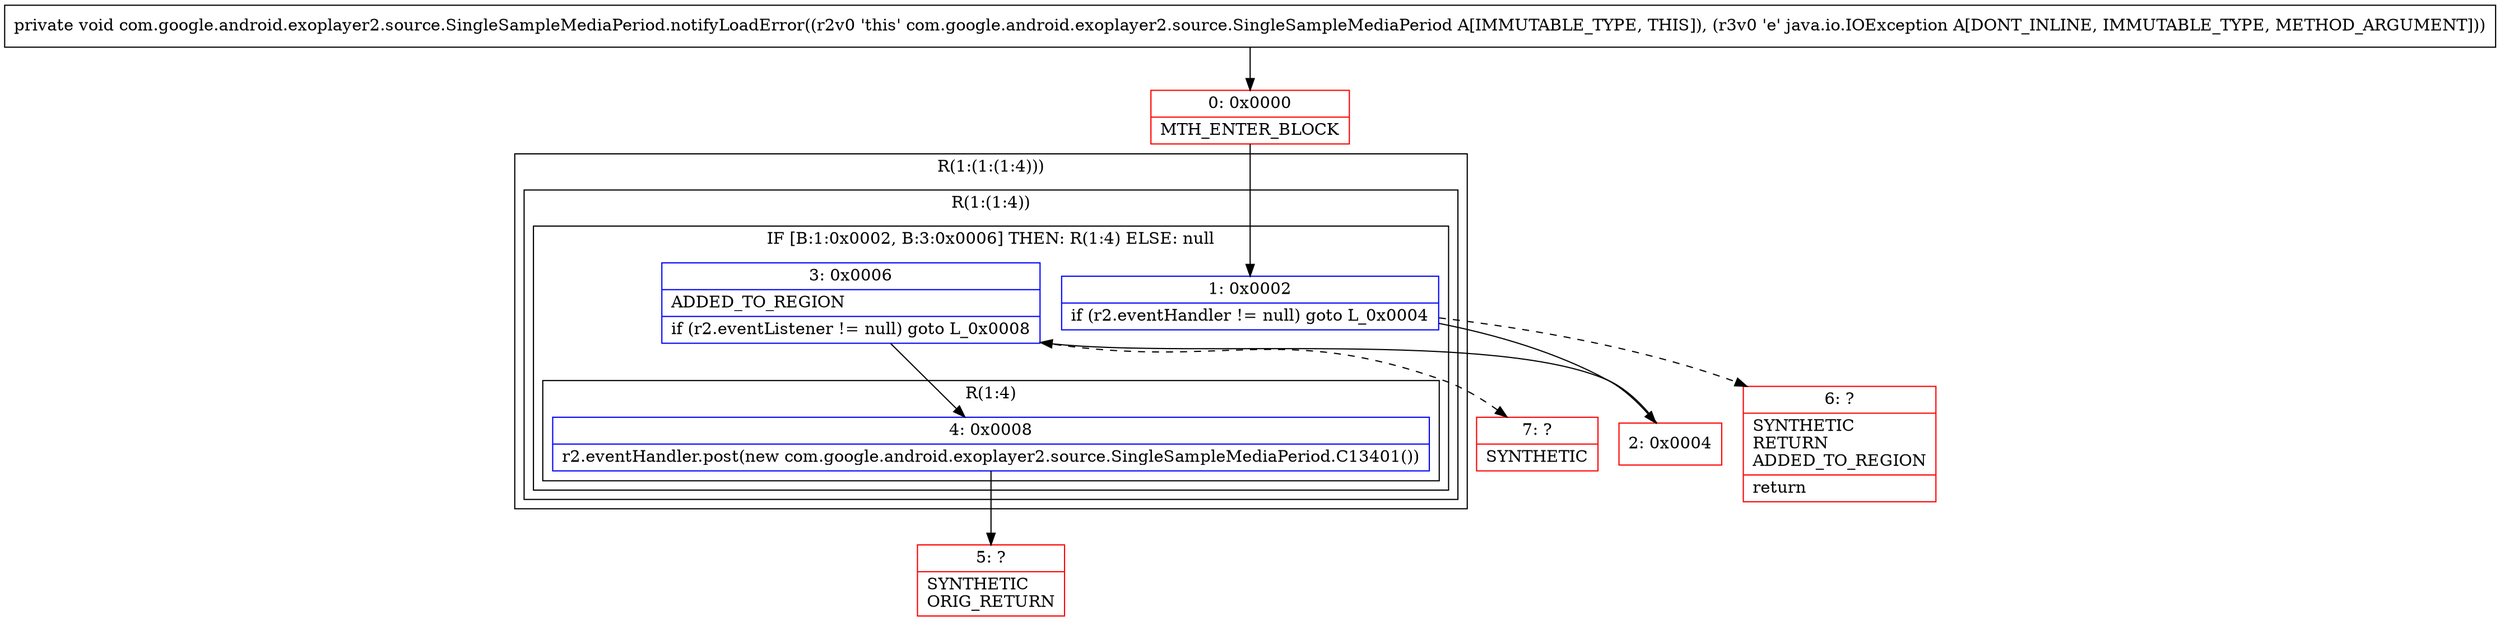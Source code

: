digraph "CFG forcom.google.android.exoplayer2.source.SingleSampleMediaPeriod.notifyLoadError(Ljava\/io\/IOException;)V" {
subgraph cluster_Region_174844287 {
label = "R(1:(1:(1:4)))";
node [shape=record,color=blue];
subgraph cluster_Region_799536573 {
label = "R(1:(1:4))";
node [shape=record,color=blue];
subgraph cluster_IfRegion_1252149384 {
label = "IF [B:1:0x0002, B:3:0x0006] THEN: R(1:4) ELSE: null";
node [shape=record,color=blue];
Node_1 [shape=record,label="{1\:\ 0x0002|if (r2.eventHandler != null) goto L_0x0004\l}"];
Node_3 [shape=record,label="{3\:\ 0x0006|ADDED_TO_REGION\l|if (r2.eventListener != null) goto L_0x0008\l}"];
subgraph cluster_Region_1848007501 {
label = "R(1:4)";
node [shape=record,color=blue];
Node_4 [shape=record,label="{4\:\ 0x0008|r2.eventHandler.post(new com.google.android.exoplayer2.source.SingleSampleMediaPeriod.C13401())\l}"];
}
}
}
}
Node_0 [shape=record,color=red,label="{0\:\ 0x0000|MTH_ENTER_BLOCK\l}"];
Node_2 [shape=record,color=red,label="{2\:\ 0x0004}"];
Node_5 [shape=record,color=red,label="{5\:\ ?|SYNTHETIC\lORIG_RETURN\l}"];
Node_6 [shape=record,color=red,label="{6\:\ ?|SYNTHETIC\lRETURN\lADDED_TO_REGION\l|return\l}"];
Node_7 [shape=record,color=red,label="{7\:\ ?|SYNTHETIC\l}"];
MethodNode[shape=record,label="{private void com.google.android.exoplayer2.source.SingleSampleMediaPeriod.notifyLoadError((r2v0 'this' com.google.android.exoplayer2.source.SingleSampleMediaPeriod A[IMMUTABLE_TYPE, THIS]), (r3v0 'e' java.io.IOException A[DONT_INLINE, IMMUTABLE_TYPE, METHOD_ARGUMENT])) }"];
MethodNode -> Node_0;
Node_1 -> Node_2;
Node_1 -> Node_6[style=dashed];
Node_3 -> Node_4;
Node_3 -> Node_7[style=dashed];
Node_4 -> Node_5;
Node_0 -> Node_1;
Node_2 -> Node_3;
}

